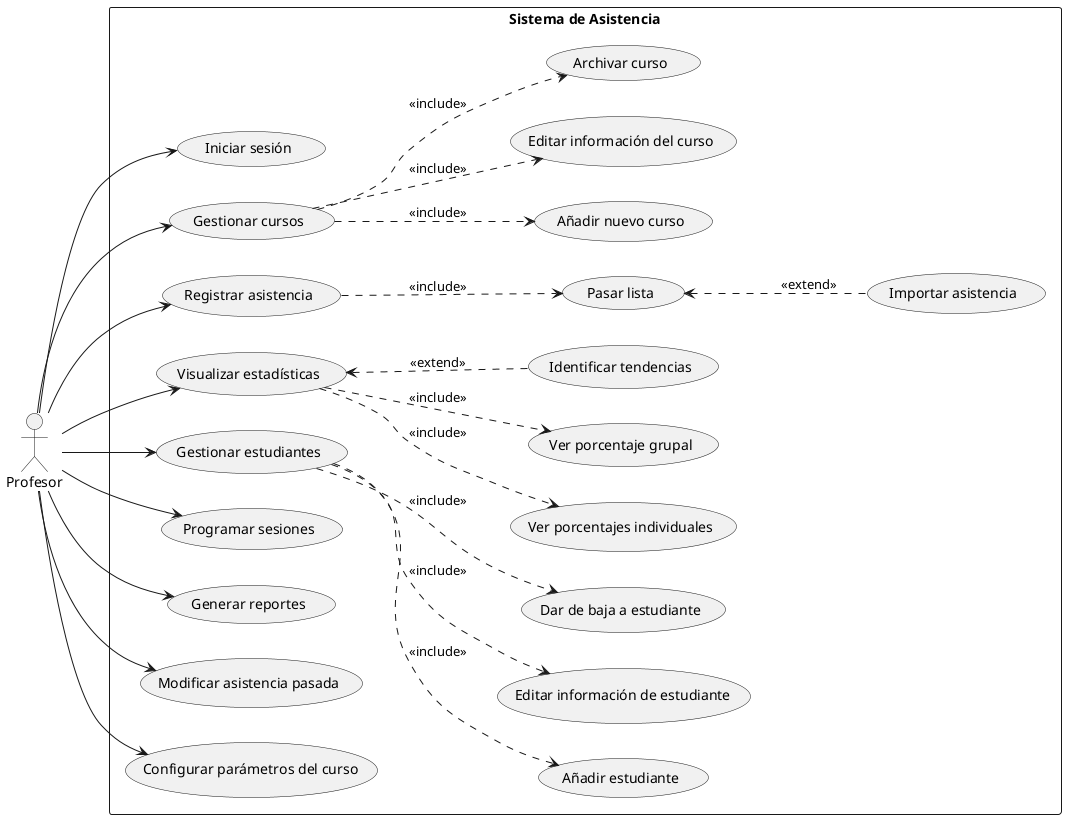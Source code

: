 @startuml

left to right direction

actor "Profesor" as profesor

rectangle "Sistema de Asistencia" {
  usecase "Iniciar sesión" as UC1
  usecase "Gestionar cursos" as UC2
  usecase "Registrar asistencia" as UC3
  usecase "Visualizar estadísticas" as UC4
  usecase "Gestionar estudiantes" as UC5
  usecase "Programar sesiones" as UC6
  usecase "Generar reportes" as UC7
  usecase "Modificar asistencia pasada" as UC8
  usecase "Configurar parámetros del curso" as UC9
  
  usecase "Añadir nuevo curso" as UC2_1
  usecase "Editar información del curso" as UC2_2
  usecase "Archivar curso" as UC2_3
  
  usecase "Pasar lista" as UC3_1
  usecase "Importar asistencia" as UC3_2
  
  usecase "Ver porcentajes individuales" as UC4_1
  usecase "Ver porcentaje grupal" as UC4_2
  usecase "Identificar tendencias" as UC4_3
  
  usecase "Añadir estudiante" as UC5_1
  usecase "Editar información de estudiante" as UC5_2
  usecase "Dar de baja a estudiante" as UC5_3
  
  UC2 ..> UC2_1 : <<include>>
  UC2 ..> UC2_2 : <<include>>
  UC2 ..> UC2_3 : <<include>>
  
  UC3 ..> UC3_1 : <<include>>
  UC3_1 <.. UC3_2 : <<extend>>
  
  UC4 ..> UC4_1 : <<include>>
  UC4 ..> UC4_2 : <<include>>
  UC4 <.. UC4_3 : <<extend>>
  
  UC5 ..> UC5_1 : <<include>>
  UC5 ..> UC5_2 : <<include>>
  UC5 ..> UC5_3 : <<include>>
}

profesor --> UC1
profesor --> UC2
profesor --> UC3
profesor --> UC4
profesor --> UC5
profesor --> UC6
profesor --> UC7
profesor --> UC8
profesor --> UC9

@enduml
